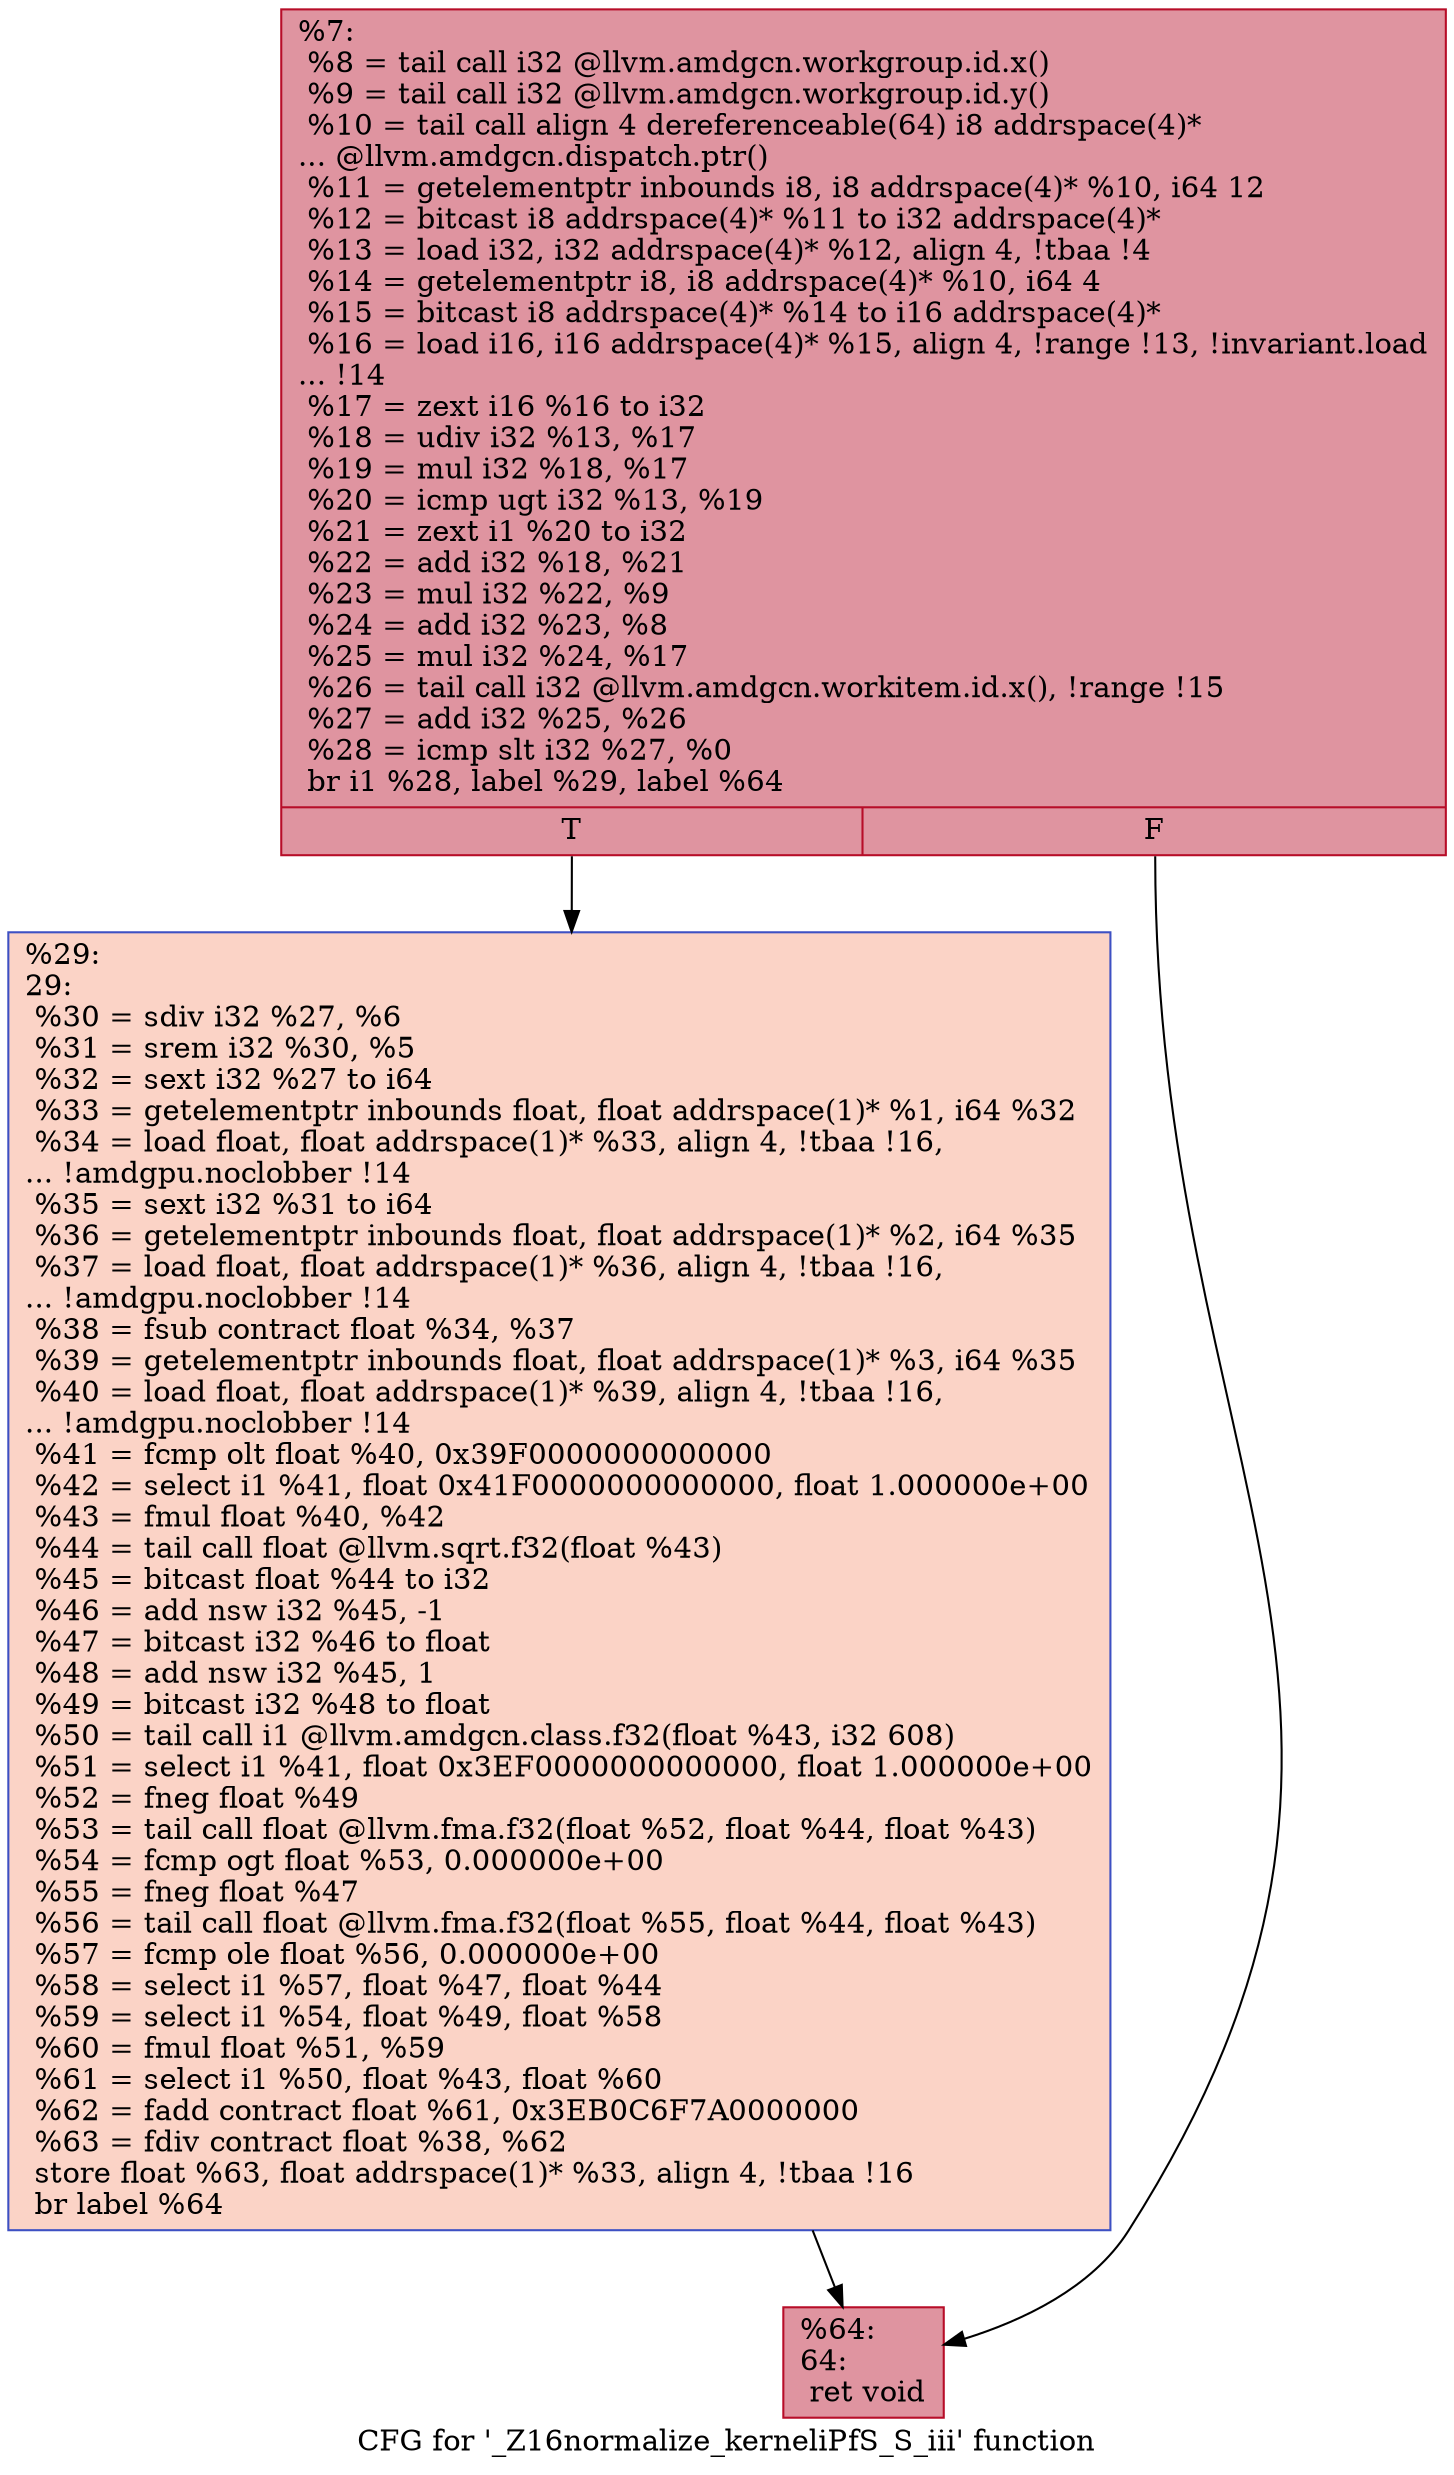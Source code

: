 digraph "CFG for '_Z16normalize_kerneliPfS_S_iii' function" {
	label="CFG for '_Z16normalize_kerneliPfS_S_iii' function";

	Node0x4c17ca0 [shape=record,color="#b70d28ff", style=filled, fillcolor="#b70d2870",label="{%7:\l  %8 = tail call i32 @llvm.amdgcn.workgroup.id.x()\l  %9 = tail call i32 @llvm.amdgcn.workgroup.id.y()\l  %10 = tail call align 4 dereferenceable(64) i8 addrspace(4)*\l... @llvm.amdgcn.dispatch.ptr()\l  %11 = getelementptr inbounds i8, i8 addrspace(4)* %10, i64 12\l  %12 = bitcast i8 addrspace(4)* %11 to i32 addrspace(4)*\l  %13 = load i32, i32 addrspace(4)* %12, align 4, !tbaa !4\l  %14 = getelementptr i8, i8 addrspace(4)* %10, i64 4\l  %15 = bitcast i8 addrspace(4)* %14 to i16 addrspace(4)*\l  %16 = load i16, i16 addrspace(4)* %15, align 4, !range !13, !invariant.load\l... !14\l  %17 = zext i16 %16 to i32\l  %18 = udiv i32 %13, %17\l  %19 = mul i32 %18, %17\l  %20 = icmp ugt i32 %13, %19\l  %21 = zext i1 %20 to i32\l  %22 = add i32 %18, %21\l  %23 = mul i32 %22, %9\l  %24 = add i32 %23, %8\l  %25 = mul i32 %24, %17\l  %26 = tail call i32 @llvm.amdgcn.workitem.id.x(), !range !15\l  %27 = add i32 %25, %26\l  %28 = icmp slt i32 %27, %0\l  br i1 %28, label %29, label %64\l|{<s0>T|<s1>F}}"];
	Node0x4c17ca0:s0 -> Node0x4c1a4d0;
	Node0x4c17ca0:s1 -> Node0x4c1a560;
	Node0x4c1a4d0 [shape=record,color="#3d50c3ff", style=filled, fillcolor="#f59c7d70",label="{%29:\l29:                                               \l  %30 = sdiv i32 %27, %6\l  %31 = srem i32 %30, %5\l  %32 = sext i32 %27 to i64\l  %33 = getelementptr inbounds float, float addrspace(1)* %1, i64 %32\l  %34 = load float, float addrspace(1)* %33, align 4, !tbaa !16,\l... !amdgpu.noclobber !14\l  %35 = sext i32 %31 to i64\l  %36 = getelementptr inbounds float, float addrspace(1)* %2, i64 %35\l  %37 = load float, float addrspace(1)* %36, align 4, !tbaa !16,\l... !amdgpu.noclobber !14\l  %38 = fsub contract float %34, %37\l  %39 = getelementptr inbounds float, float addrspace(1)* %3, i64 %35\l  %40 = load float, float addrspace(1)* %39, align 4, !tbaa !16,\l... !amdgpu.noclobber !14\l  %41 = fcmp olt float %40, 0x39F0000000000000\l  %42 = select i1 %41, float 0x41F0000000000000, float 1.000000e+00\l  %43 = fmul float %40, %42\l  %44 = tail call float @llvm.sqrt.f32(float %43)\l  %45 = bitcast float %44 to i32\l  %46 = add nsw i32 %45, -1\l  %47 = bitcast i32 %46 to float\l  %48 = add nsw i32 %45, 1\l  %49 = bitcast i32 %48 to float\l  %50 = tail call i1 @llvm.amdgcn.class.f32(float %43, i32 608)\l  %51 = select i1 %41, float 0x3EF0000000000000, float 1.000000e+00\l  %52 = fneg float %49\l  %53 = tail call float @llvm.fma.f32(float %52, float %44, float %43)\l  %54 = fcmp ogt float %53, 0.000000e+00\l  %55 = fneg float %47\l  %56 = tail call float @llvm.fma.f32(float %55, float %44, float %43)\l  %57 = fcmp ole float %56, 0.000000e+00\l  %58 = select i1 %57, float %47, float %44\l  %59 = select i1 %54, float %49, float %58\l  %60 = fmul float %51, %59\l  %61 = select i1 %50, float %43, float %60\l  %62 = fadd contract float %61, 0x3EB0C6F7A0000000\l  %63 = fdiv contract float %38, %62\l  store float %63, float addrspace(1)* %33, align 4, !tbaa !16\l  br label %64\l}"];
	Node0x4c1a4d0 -> Node0x4c1a560;
	Node0x4c1a560 [shape=record,color="#b70d28ff", style=filled, fillcolor="#b70d2870",label="{%64:\l64:                                               \l  ret void\l}"];
}
